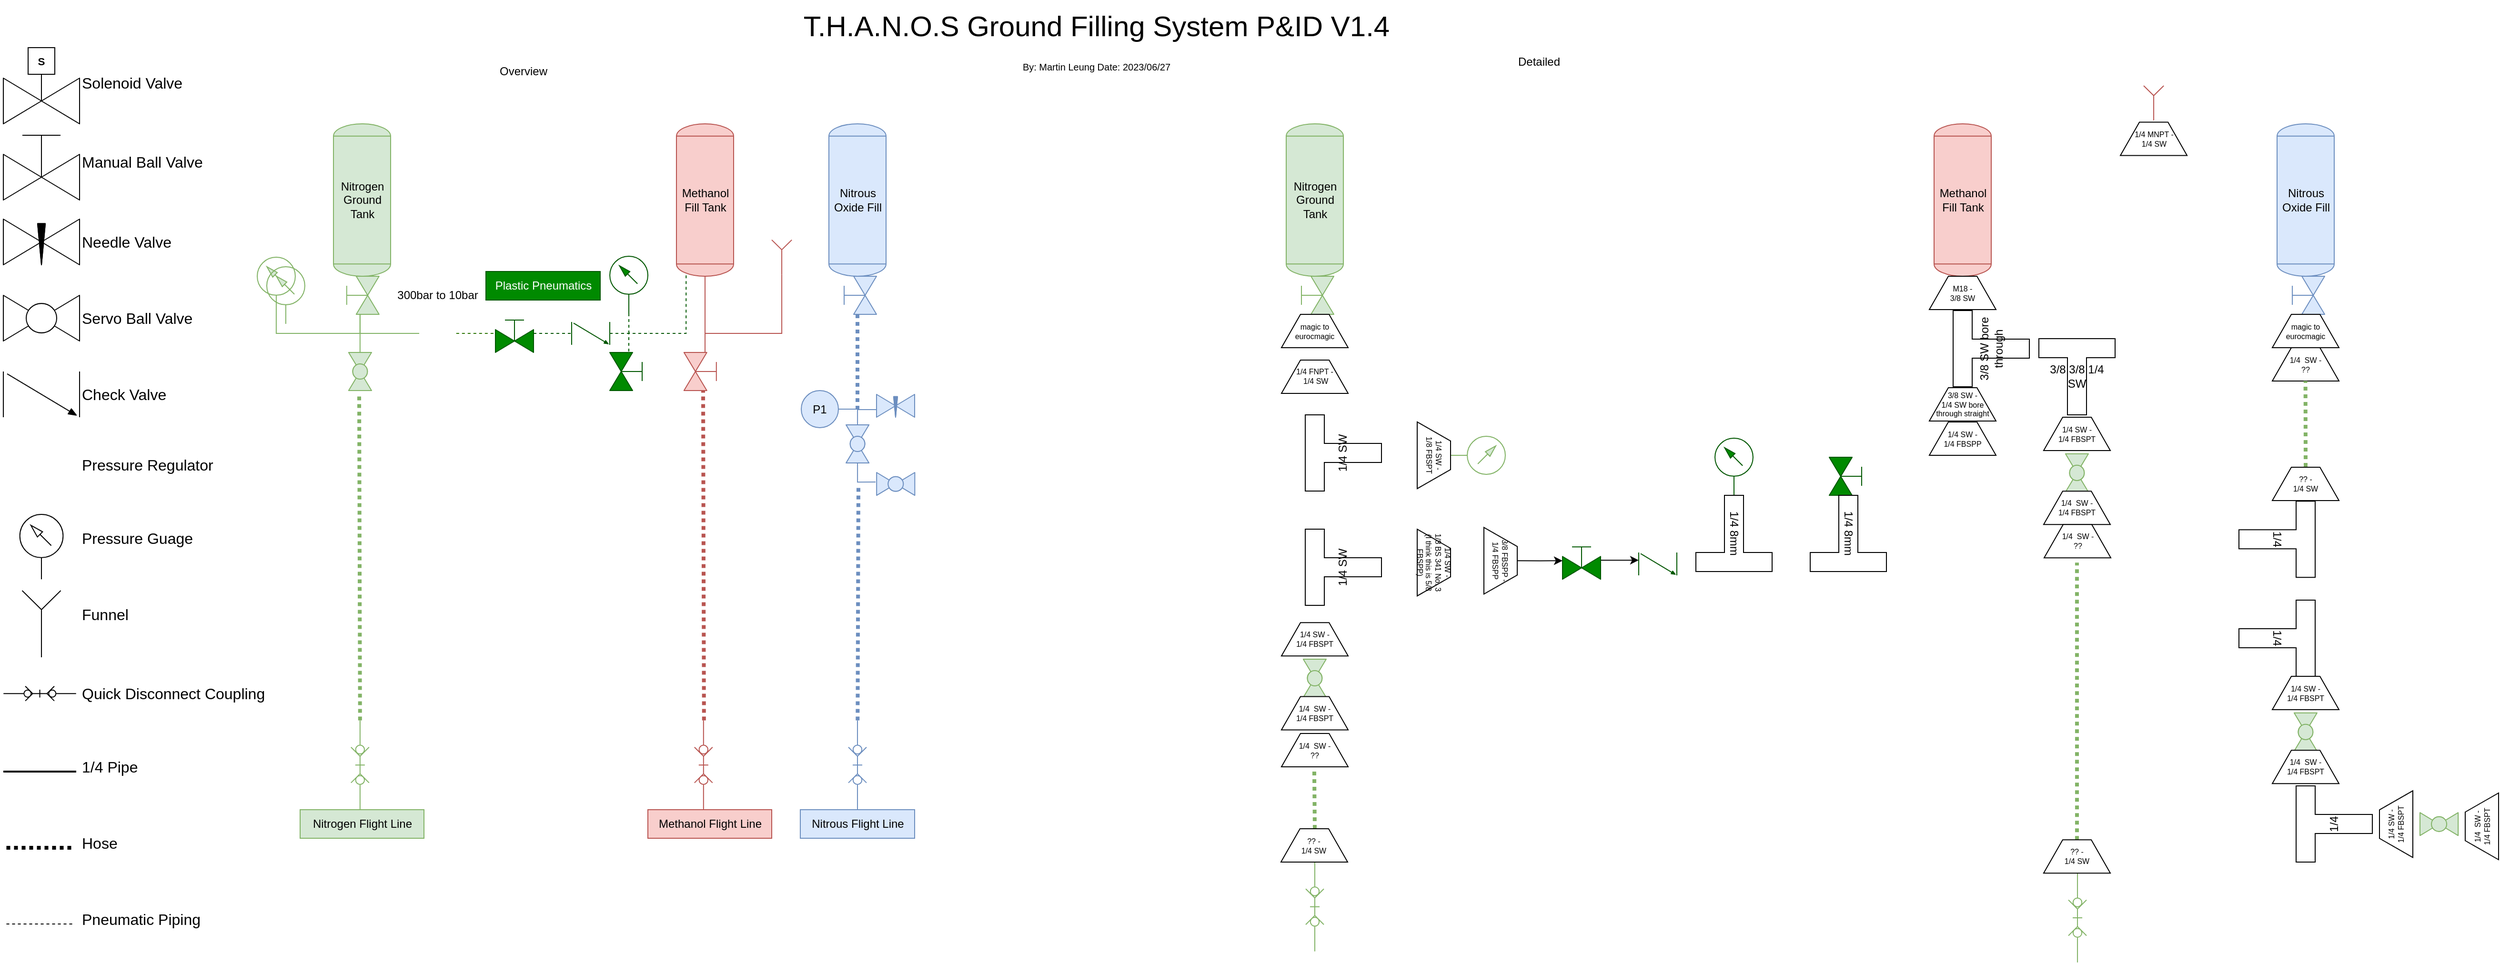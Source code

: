 <mxfile version="21.5.0" type="github">
  <diagram name="Page-1" id="9R3Zc_Gyksz3_oiIvIxs">
    <mxGraphModel dx="2996" dy="1776" grid="1" gridSize="10" guides="1" tooltips="1" connect="1" arrows="1" fold="1" page="1" pageScale="1" pageWidth="850" pageHeight="1100" math="0" shadow="0">
      <root>
        <mxCell id="0" />
        <mxCell id="1" parent="0" />
        <mxCell id="u2SW0ABpoUJYDTLtiYf4-40" style="edgeStyle=orthogonalEdgeStyle;rounded=0;orthogonalLoop=1;jettySize=auto;html=1;endArrow=none;endFill=0;fillColor=#f8cecc;strokeColor=#b85450;" edge="1" parent="1" source="XI3wudiz58Q5bQnYktP5-1">
          <mxGeometry relative="1" as="geometry">
            <mxPoint x="740" y="380" as="targetPoint" />
          </mxGeometry>
        </mxCell>
        <mxCell id="XI3wudiz58Q5bQnYktP5-1" value="Methanol&lt;br&gt;Fill Tank" style="shape=mxgraph.pid.vessels.tank;html=1;pointerEvents=1;align=center;verticalLabelPosition=middle;verticalAlign=middle;dashed=0;labelPosition=center;fillColor=#f8cecc;strokeColor=#b85450;" parent="1" vertex="1">
          <mxGeometry x="710" y="160" width="60" height="160" as="geometry" />
        </mxCell>
        <mxCell id="XI3wudiz58Q5bQnYktP5-2" value="Nitrous&lt;br&gt;Oxide Fill" style="shape=mxgraph.pid.vessels.tank;html=1;pointerEvents=1;align=center;verticalLabelPosition=middle;verticalAlign=middle;dashed=0;labelPosition=center;fillColor=#dae8fc;strokeColor=#6c8ebf;" parent="1" vertex="1">
          <mxGeometry x="870" y="160" width="60" height="160" as="geometry" />
        </mxCell>
        <mxCell id="IiVtz0PxDhAB9-K3nGWh-4" value="" style="verticalLabelPosition=bottom;align=center;html=1;verticalAlign=top;pointerEvents=1;dashed=0;shape=mxgraph.pid2valves.valve;valveType=check;rotation=0;" parent="1" vertex="1">
          <mxGeometry x="3.51" y="420" width="80" height="48" as="geometry" />
        </mxCell>
        <mxCell id="IiVtz0PxDhAB9-K3nGWh-5" value="" style="verticalLabelPosition=bottom;align=center;html=1;verticalAlign=top;pointerEvents=1;dashed=0;shape=mxgraph.pid2valves.valve;valveType=gate;actuator=solenoid;rotation=0;" parent="1" vertex="1">
          <mxGeometry x="3.51" y="80" width="80" height="80" as="geometry" />
        </mxCell>
        <mxCell id="IiVtz0PxDhAB9-K3nGWh-7" value="" style="endArrow=none;html=1;rounded=0;strokeWidth=2;" parent="1" edge="1">
          <mxGeometry width="50" height="50" relative="1" as="geometry">
            <mxPoint x="3.51" y="840" as="sourcePoint" />
            <mxPoint x="80" y="840" as="targetPoint" />
          </mxGeometry>
        </mxCell>
        <mxCell id="IiVtz0PxDhAB9-K3nGWh-10" value="Solenoid Valve" style="text;html=1;align=left;verticalAlign=middle;resizable=0;points=[];autosize=1;fontSize=16;" parent="1" vertex="1">
          <mxGeometry x="83.51" y="101.88" width="130" height="30" as="geometry" />
        </mxCell>
        <mxCell id="IiVtz0PxDhAB9-K3nGWh-11" value="Pressure Regulator" style="text;html=1;align=left;verticalAlign=middle;resizable=0;points=[];autosize=1;fontSize=16;" parent="1" vertex="1">
          <mxGeometry x="83.51" y="503" width="160" height="30" as="geometry" />
        </mxCell>
        <mxCell id="IiVtz0PxDhAB9-K3nGWh-17" value="T.H.A.N.O.S Ground Filling System P&amp;amp;ID V1.4&lt;br style=&quot;font-size: 12px;&quot;&gt;&lt;font size=&quot;1&quot;&gt;By: Martin Leung Date: 2023/06/27&lt;br&gt;&lt;/font&gt;" style="text;html=1;strokeColor=none;fillColor=none;align=center;verticalAlign=middle;whiteSpace=wrap;rounded=0;fontSize=30;" parent="1" vertex="1">
          <mxGeometry x="831.07" y="30" width="640" height="90" as="geometry" />
        </mxCell>
        <mxCell id="_yqkkNchXxHQxlyg9AlW-1" value="Nitrogen&lt;br&gt;Ground&lt;br&gt;Tank" style="shape=mxgraph.pid.vessels.tank;html=1;pointerEvents=1;align=center;verticalLabelPosition=middle;verticalAlign=middle;dashed=0;labelPosition=center;fillColor=#d5e8d4;strokeColor=#82b366;" parent="1" vertex="1">
          <mxGeometry x="350" y="160" width="60" height="160" as="geometry" />
        </mxCell>
        <mxCell id="_yqkkNchXxHQxlyg9AlW-53" style="edgeStyle=orthogonalEdgeStyle;rounded=0;orthogonalLoop=1;jettySize=auto;html=1;entryX=0;entryY=0.75;entryDx=0;entryDy=0;endArrow=none;endFill=0;fillColor=#d5e8d4;strokeColor=#82b366;" parent="1" source="_yqkkNchXxHQxlyg9AlW-3" target="_yqkkNchXxHQxlyg9AlW-51" edge="1">
          <mxGeometry relative="1" as="geometry">
            <Array as="points">
              <mxPoint x="378" y="380" />
              <mxPoint x="440" y="380" />
            </Array>
          </mxGeometry>
        </mxCell>
        <mxCell id="u2SW0ABpoUJYDTLtiYf4-14" style="edgeStyle=orthogonalEdgeStyle;rounded=0;orthogonalLoop=1;jettySize=auto;html=1;entryX=0.999;entryY=0.498;entryDx=0;entryDy=0;entryPerimeter=0;fillColor=#d5e8d4;strokeColor=#82b366;endArrow=none;endFill=0;" edge="1" parent="1" source="_yqkkNchXxHQxlyg9AlW-3" target="_yqkkNchXxHQxlyg9AlW-13">
          <mxGeometry relative="1" as="geometry" />
        </mxCell>
        <mxCell id="_yqkkNchXxHQxlyg9AlW-3" value="" style="verticalLabelPosition=bottom;align=center;html=1;verticalAlign=top;pointerEvents=1;dashed=0;shape=mxgraph.pid2valves.valve;valveType=gate;actuator=man;rotation=-90;fillColor=#d5e8d4;strokeColor=#82b366;" parent="1" vertex="1">
          <mxGeometry x="357.9" y="320" width="40" height="40" as="geometry" />
        </mxCell>
        <mxCell id="_yqkkNchXxHQxlyg9AlW-64" style="edgeStyle=orthogonalEdgeStyle;rounded=0;orthogonalLoop=1;jettySize=auto;html=1;entryX=0;entryY=0.5;entryDx=0;entryDy=0;entryPerimeter=0;endArrow=none;endFill=0;fillColor=#008a00;strokeColor=#005700;dashed=1;" parent="1" source="_yqkkNchXxHQxlyg9AlW-18" target="_yqkkNchXxHQxlyg9AlW-17" edge="1">
          <mxGeometry relative="1" as="geometry" />
        </mxCell>
        <mxCell id="_yqkkNchXxHQxlyg9AlW-18" value="" style="verticalLabelPosition=bottom;align=center;html=1;verticalAlign=top;pointerEvents=1;dashed=0;shape=mxgraph.pid2valves.valve;valveType=gate;actuator=man;rotation=0;fillColor=#008a00;strokeColor=#005700;fontColor=#ffffff;" parent="1" vertex="1">
          <mxGeometry x="520" y="360" width="40" height="40" as="geometry" />
        </mxCell>
        <mxCell id="_yqkkNchXxHQxlyg9AlW-13" value="" style="verticalLabelPosition=bottom;align=center;html=1;verticalAlign=top;pointerEvents=1;dashed=0;shape=mxgraph.pid2valves.valve;valveType=ball;rotation=-90;fillColor=#d5e8d4;strokeColor=#82b366;" parent="1" vertex="1">
          <mxGeometry x="357.9" y="407.97" width="40.09" height="24.06" as="geometry" />
        </mxCell>
        <mxCell id="_yqkkNchXxHQxlyg9AlW-26" value="" style="verticalLabelPosition=bottom;align=center;html=1;verticalAlign=top;pointerEvents=1;dashed=0;shape=mxgraph.pid2valves.valve;valveType=gate;actuator=man;rotation=90;fillColor=#f8cecc;strokeColor=#b85450;" parent="1" vertex="1">
          <mxGeometry x="717.9" y="400" width="40" height="40" as="geometry" />
        </mxCell>
        <mxCell id="_yqkkNchXxHQxlyg9AlW-65" style="edgeStyle=orthogonalEdgeStyle;rounded=0;orthogonalLoop=1;jettySize=auto;html=1;endArrow=none;endFill=0;fillColor=#008a00;strokeColor=#005700;dashed=1;entryX=0.169;entryY=0.994;entryDx=0;entryDy=0;entryPerimeter=0;" parent="1" source="_yqkkNchXxHQxlyg9AlW-17" target="XI3wudiz58Q5bQnYktP5-1" edge="1">
          <mxGeometry relative="1" as="geometry">
            <mxPoint x="680" y="340" as="targetPoint" />
            <Array as="points">
              <mxPoint x="720" y="380" />
            </Array>
          </mxGeometry>
        </mxCell>
        <mxCell id="u2SW0ABpoUJYDTLtiYf4-39" style="edgeStyle=orthogonalEdgeStyle;rounded=0;orthogonalLoop=1;jettySize=auto;html=1;entryX=0;entryY=0.5;entryDx=0;entryDy=0;entryPerimeter=0;fillColor=#008a00;strokeColor=#005700;endArrow=none;endFill=0;dashed=1;" edge="1" parent="1" source="_yqkkNchXxHQxlyg9AlW-17" target="u2SW0ABpoUJYDTLtiYf4-36">
          <mxGeometry relative="1" as="geometry">
            <Array as="points">
              <mxPoint x="660" y="380" />
            </Array>
          </mxGeometry>
        </mxCell>
        <mxCell id="_yqkkNchXxHQxlyg9AlW-17" value="" style="verticalLabelPosition=bottom;align=center;html=1;verticalAlign=top;pointerEvents=1;dashed=0;shape=mxgraph.pid2valves.valve;valveType=check;rotation=0;fillColor=#008a00;strokeColor=#005700;fontColor=#ffffff;" parent="1" vertex="1">
          <mxGeometry x="600" y="368" width="40" height="24" as="geometry" />
        </mxCell>
        <mxCell id="u2SW0ABpoUJYDTLtiYf4-47" style="edgeStyle=orthogonalEdgeStyle;rounded=0;orthogonalLoop=1;jettySize=auto;html=1;endArrow=none;endFill=0;fillColor=#dae8fc;strokeColor=#6c8ebf;dashed=1;dashPattern=1 1;strokeWidth=4;" edge="1" parent="1" source="_yqkkNchXxHQxlyg9AlW-42">
          <mxGeometry relative="1" as="geometry">
            <mxPoint x="900" y="460" as="targetPoint" />
          </mxGeometry>
        </mxCell>
        <mxCell id="_yqkkNchXxHQxlyg9AlW-42" value="" style="verticalLabelPosition=bottom;align=center;html=1;verticalAlign=top;pointerEvents=1;dashed=0;shape=mxgraph.pid2valves.valve;valveType=gate;actuator=man;rotation=-90;fillColor=#dae8fc;strokeColor=#6c8ebf;" parent="1" vertex="1">
          <mxGeometry x="880" y="320" width="40" height="40" as="geometry" />
        </mxCell>
        <mxCell id="_yqkkNchXxHQxlyg9AlW-57" style="edgeStyle=orthogonalEdgeStyle;rounded=0;orthogonalLoop=1;jettySize=auto;html=1;endArrow=none;endFill=0;entryX=0;entryY=0.5;entryDx=0;entryDy=0;entryPerimeter=0;fillColor=#60a917;strokeColor=#2D7600;dashed=1;" parent="1" source="_yqkkNchXxHQxlyg9AlW-51" target="_yqkkNchXxHQxlyg9AlW-18" edge="1">
          <mxGeometry relative="1" as="geometry">
            <mxPoint x="510" y="380" as="targetPoint" />
            <Array as="points">
              <mxPoint x="490" y="380" />
              <mxPoint x="490" y="380" />
            </Array>
          </mxGeometry>
        </mxCell>
        <mxCell id="_yqkkNchXxHQxlyg9AlW-51" value="" style="shape=image;verticalLabelPosition=bottom;labelBackgroundColor=default;verticalAlign=top;aspect=fixed;imageAspect=0;image=https://static.thenounproject.com/png/2260802-200.png;imageBackground=none;" parent="1" vertex="1">
          <mxGeometry x="440" y="350" width="38.91" height="38.91" as="geometry" />
        </mxCell>
        <mxCell id="_yqkkNchXxHQxlyg9AlW-83" style="edgeStyle=orthogonalEdgeStyle;rounded=0;orthogonalLoop=1;jettySize=auto;html=1;endArrow=none;endFill=0;fillColor=#d5e8d4;strokeColor=#82b366;" parent="1" source="_yqkkNchXxHQxlyg9AlW-80" edge="1">
          <mxGeometry relative="1" as="geometry">
            <mxPoint x="380" y="380" as="targetPoint" />
            <Array as="points">
              <mxPoint x="290" y="380" />
            </Array>
          </mxGeometry>
        </mxCell>
        <mxCell id="_yqkkNchXxHQxlyg9AlW-80" value="" style="verticalLabelPosition=bottom;aspect=fixed;html=1;verticalAlign=top;fillColor=#d5e8d4;align=center;outlineConnect=0;shape=mxgraph.fluid_power.x11820;points=[[0.5,1,0]];rotation=0;strokeColor=#82b366;" parent="1" vertex="1">
          <mxGeometry x="270" y="300" width="39.94" height="60" as="geometry" />
        </mxCell>
        <mxCell id="u2SW0ABpoUJYDTLtiYf4-38" style="edgeStyle=orthogonalEdgeStyle;rounded=0;orthogonalLoop=1;jettySize=auto;html=1;fillColor=#f8cecc;strokeColor=#b85450;endArrow=none;endFill=0;" edge="1" parent="1" source="_yqkkNchXxHQxlyg9AlW-84">
          <mxGeometry relative="1" as="geometry">
            <mxPoint x="740" y="400" as="targetPoint" />
            <Array as="points">
              <mxPoint x="821" y="380" />
              <mxPoint x="740" y="380" />
            </Array>
          </mxGeometry>
        </mxCell>
        <mxCell id="_yqkkNchXxHQxlyg9AlW-84" value="" style="verticalLabelPosition=bottom;align=center;dashed=0;html=1;verticalAlign=top;shape=mxgraph.pid.fittings.funnel;fillColor=#f8cecc;strokeColor=#b85450;" parent="1" vertex="1">
          <mxGeometry x="810.01" y="281.81" width="21.06" height="36.37" as="geometry" />
        </mxCell>
        <mxCell id="u2SW0ABpoUJYDTLtiYf4-3" style="edgeStyle=orthogonalEdgeStyle;rounded=0;orthogonalLoop=1;jettySize=auto;html=1;entryX=1.028;entryY=0.582;entryDx=0;entryDy=0;entryPerimeter=0;endArrow=none;endFill=0;fillColor=#dae8fc;strokeColor=#6c8ebf;" edge="1" parent="1" source="_yqkkNchXxHQxlyg9AlW-48" target="u2SW0ABpoUJYDTLtiYf4-1">
          <mxGeometry relative="1" as="geometry">
            <Array as="points">
              <mxPoint x="900.19" y="536" />
            </Array>
          </mxGeometry>
        </mxCell>
        <mxCell id="u2SW0ABpoUJYDTLtiYf4-46" style="edgeStyle=orthogonalEdgeStyle;rounded=0;orthogonalLoop=1;jettySize=auto;html=1;entryX=0;entryY=0.667;entryDx=0;entryDy=0;entryPerimeter=0;endArrow=none;endFill=0;fillColor=#dae8fc;strokeColor=#6c8ebf;" edge="1" parent="1" source="_yqkkNchXxHQxlyg9AlW-48" target="u2SW0ABpoUJYDTLtiYf4-42">
          <mxGeometry relative="1" as="geometry">
            <Array as="points">
              <mxPoint x="900" y="460" />
            </Array>
          </mxGeometry>
        </mxCell>
        <mxCell id="_yqkkNchXxHQxlyg9AlW-48" value="" style="verticalLabelPosition=bottom;align=center;html=1;verticalAlign=top;pointerEvents=1;dashed=0;shape=mxgraph.pid2valves.valve;valveType=ball;rotation=-90;fillColor=#dae8fc;strokeColor=#6c8ebf;" parent="1" vertex="1">
          <mxGeometry x="880.0" y="483.97" width="40.09" height="24.06" as="geometry" />
        </mxCell>
        <mxCell id="_yqkkNchXxHQxlyg9AlW-89" value="" style="verticalLabelPosition=bottom;aspect=fixed;html=1;verticalAlign=top;fillColor=#d5e8d4;align=center;outlineConnect=0;shape=mxgraph.fluid_power.x11740;points=[[0.5,0,0],[0.5,1,0]];strokeColor=#82b366;" parent="1" vertex="1">
          <mxGeometry x="368.41" y="786.22" width="18.98" height="93.78" as="geometry" />
        </mxCell>
        <mxCell id="_yqkkNchXxHQxlyg9AlW-91" value="" style="verticalLabelPosition=bottom;aspect=fixed;html=1;verticalAlign=top;fillColor=#f8cecc;align=center;outlineConnect=0;shape=mxgraph.fluid_power.x11740;points=[[0.5,0,0],[0.5,1,0]];strokeColor=#b85450;" parent="1" vertex="1">
          <mxGeometry x="728.91" y="786.22" width="18.98" height="93.78" as="geometry" />
        </mxCell>
        <mxCell id="_yqkkNchXxHQxlyg9AlW-92" value="" style="verticalLabelPosition=bottom;aspect=fixed;html=1;verticalAlign=top;fillColor=#dae8fc;align=center;outlineConnect=0;shape=mxgraph.fluid_power.x11740;points=[[0.5,0,0],[0.5,1,0]];strokeColor=#6c8ebf;" parent="1" vertex="1">
          <mxGeometry x="890.51" y="786.22" width="18.98" height="93.78" as="geometry" />
        </mxCell>
        <mxCell id="_yqkkNchXxHQxlyg9AlW-98" value="" style="verticalLabelPosition=bottom;align=center;html=1;verticalAlign=top;pointerEvents=1;dashed=0;shape=mxgraph.pid2valves.valve;valveType=gate;actuator=man;rotation=0;" parent="1" vertex="1">
          <mxGeometry x="3.51" y="160" width="80" height="80" as="geometry" />
        </mxCell>
        <mxCell id="_yqkkNchXxHQxlyg9AlW-99" value="" style="verticalLabelPosition=bottom;aspect=fixed;html=1;verticalAlign=top;align=center;outlineConnect=0;shape=mxgraph.fluid_power.x11820;points=[[0.5,1,0]];rotation=0;" parent="1" vertex="1">
          <mxGeometry x="20.84" y="570" width="45.35" height="68.12" as="geometry" />
        </mxCell>
        <mxCell id="_yqkkNchXxHQxlyg9AlW-101" value="" style="verticalLabelPosition=bottom;align=center;html=1;verticalAlign=top;pointerEvents=1;dashed=0;shape=mxgraph.pid2valves.valve;valveType=ball;rotation=0;" parent="1" vertex="1">
          <mxGeometry x="3.51" y="340" width="80" height="48" as="geometry" />
        </mxCell>
        <mxCell id="_yqkkNchXxHQxlyg9AlW-102" value="" style="shape=image;verticalLabelPosition=bottom;labelBackgroundColor=default;verticalAlign=top;aspect=fixed;imageAspect=0;image=https://static.thenounproject.com/png/2260802-200.png;imageBackground=none;" parent="1" vertex="1">
          <mxGeometry x="8.882e-15" y="480" width="83.51" height="83.51" as="geometry" />
        </mxCell>
        <mxCell id="_yqkkNchXxHQxlyg9AlW-103" value="" style="verticalLabelPosition=bottom;aspect=fixed;html=1;verticalAlign=top;align=center;outlineConnect=0;shape=mxgraph.fluid_power.x11740;points=[[0.5,0,0],[0.5,1,0]];rotation=90;" parent="1" vertex="1">
          <mxGeometry x="34.04" y="720" width="15.43" height="76.22" as="geometry" />
        </mxCell>
        <mxCell id="_yqkkNchXxHQxlyg9AlW-105" value="" style="verticalLabelPosition=bottom;align=center;html=1;verticalAlign=top;pointerEvents=1;dashed=0;shape=mxgraph.pid2valves.valve;valveType=needle;rotation=0;" parent="1" vertex="1">
          <mxGeometry x="3.51" y="260" width="80" height="48" as="geometry" />
        </mxCell>
        <mxCell id="_yqkkNchXxHQxlyg9AlW-106" value="1/4 Pipe" style="text;html=1;align=left;verticalAlign=middle;resizable=0;points=[];autosize=1;fontSize=16;" parent="1" vertex="1">
          <mxGeometry x="83.51" y="820" width="80" height="30" as="geometry" />
        </mxCell>
        <mxCell id="_yqkkNchXxHQxlyg9AlW-107" value="Quick Disconnect Coupling" style="text;html=1;align=left;verticalAlign=middle;resizable=0;points=[];autosize=1;fontSize=16;" parent="1" vertex="1">
          <mxGeometry x="83.51" y="743.11" width="220" height="30" as="geometry" />
        </mxCell>
        <mxCell id="_yqkkNchXxHQxlyg9AlW-109" value="" style="verticalLabelPosition=bottom;align=center;dashed=0;html=1;verticalAlign=top;shape=mxgraph.pid.fittings.funnel;" parent="1" vertex="1">
          <mxGeometry x="23.25" y="650" width="40.53" height="70" as="geometry" />
        </mxCell>
        <mxCell id="_yqkkNchXxHQxlyg9AlW-110" value="Funnel" style="text;html=1;align=left;verticalAlign=middle;resizable=0;points=[];autosize=1;fontSize=16;" parent="1" vertex="1">
          <mxGeometry x="83.51" y="660" width="70" height="30" as="geometry" />
        </mxCell>
        <mxCell id="_yqkkNchXxHQxlyg9AlW-111" value="Pressure Guage" style="text;html=1;align=left;verticalAlign=middle;resizable=0;points=[];autosize=1;fontSize=16;" parent="1" vertex="1">
          <mxGeometry x="83.51" y="580" width="140" height="30" as="geometry" />
        </mxCell>
        <mxCell id="_yqkkNchXxHQxlyg9AlW-113" value="Check Valve" style="text;html=1;align=left;verticalAlign=middle;resizable=0;points=[];autosize=1;fontSize=16;" parent="1" vertex="1">
          <mxGeometry x="83.51" y="429" width="110" height="30" as="geometry" />
        </mxCell>
        <mxCell id="_yqkkNchXxHQxlyg9AlW-114" value="Servo Ball Valve" style="text;html=1;align=left;verticalAlign=middle;resizable=0;points=[];autosize=1;fontSize=16;" parent="1" vertex="1">
          <mxGeometry x="83.51" y="349" width="140" height="30" as="geometry" />
        </mxCell>
        <mxCell id="_yqkkNchXxHQxlyg9AlW-115" value="Needle Valve" style="text;html=1;align=left;verticalAlign=middle;resizable=0;points=[];autosize=1;fontSize=16;" parent="1" vertex="1">
          <mxGeometry x="83.51" y="269" width="120" height="30" as="geometry" />
        </mxCell>
        <mxCell id="_yqkkNchXxHQxlyg9AlW-116" value="Manual Ball Valve" style="text;html=1;align=left;verticalAlign=middle;resizable=0;points=[];autosize=1;fontSize=16;" parent="1" vertex="1">
          <mxGeometry x="83.51" y="185" width="150" height="30" as="geometry" />
        </mxCell>
        <mxCell id="u2SW0ABpoUJYDTLtiYf4-1" value="" style="verticalLabelPosition=bottom;align=center;html=1;verticalAlign=top;pointerEvents=1;dashed=0;shape=mxgraph.pid2valves.valve;valveType=ball;rotation=-180;fillColor=#dae8fc;strokeColor=#6c8ebf;" vertex="1" parent="1">
          <mxGeometry x="920.09" y="526" width="40.09" height="24.06" as="geometry" />
        </mxCell>
        <mxCell id="u2SW0ABpoUJYDTLtiYf4-5" value="300bar to 10bar" style="text;html=1;align=center;verticalAlign=middle;resizable=0;points=[];autosize=1;strokeColor=none;fillColor=none;" vertex="1" parent="1">
          <mxGeometry x="404.45" y="325" width="110" height="30" as="geometry" />
        </mxCell>
        <mxCell id="u2SW0ABpoUJYDTLtiYf4-6" value="Plastic Pneumatics" style="text;html=1;align=center;verticalAlign=middle;resizable=0;points=[];autosize=1;strokeColor=#005700;fillColor=#008a00;fontColor=#ffffff;" vertex="1" parent="1">
          <mxGeometry x="510" y="315" width="120" height="30" as="geometry" />
        </mxCell>
        <mxCell id="u2SW0ABpoUJYDTLtiYf4-9" value="Nitrogen Flight Line" style="text;html=1;align=center;verticalAlign=middle;resizable=0;points=[];autosize=1;strokeColor=#82b366;fillColor=#d5e8d4;" vertex="1" parent="1">
          <mxGeometry x="315" y="880" width="130" height="30" as="geometry" />
        </mxCell>
        <mxCell id="u2SW0ABpoUJYDTLtiYf4-10" value="Methanol Flight Line" style="text;html=1;align=center;verticalAlign=middle;resizable=0;points=[];autosize=1;strokeColor=#b85450;fillColor=#f8cecc;" vertex="1" parent="1">
          <mxGeometry x="680" y="880" width="130" height="30" as="geometry" />
        </mxCell>
        <mxCell id="u2SW0ABpoUJYDTLtiYf4-11" value="Nitrous Flight Line" style="text;html=1;align=center;verticalAlign=middle;resizable=0;points=[];autosize=1;strokeColor=#6c8ebf;fillColor=#dae8fc;" vertex="1" parent="1">
          <mxGeometry x="840" y="880" width="120" height="30" as="geometry" />
        </mxCell>
        <mxCell id="u2SW0ABpoUJYDTLtiYf4-12" value="" style="endArrow=none;dashed=1;html=1;rounded=0;entryX=-0.132;entryY=0.461;entryDx=0;entryDy=0;entryPerimeter=0;exitX=0.5;exitY=0;exitDx=0;exitDy=0;exitPerimeter=0;strokeWidth=4;dashPattern=1 1;fillColor=#d5e8d4;strokeColor=#82b366;" edge="1" parent="1" source="_yqkkNchXxHQxlyg9AlW-89" target="_yqkkNchXxHQxlyg9AlW-13">
          <mxGeometry width="50" height="50" relative="1" as="geometry">
            <mxPoint x="360" y="610" as="sourcePoint" />
            <mxPoint x="410" y="560" as="targetPoint" />
          </mxGeometry>
        </mxCell>
        <mxCell id="u2SW0ABpoUJYDTLtiYf4-13" value="" style="endArrow=none;dashed=1;html=1;rounded=0;exitX=0.5;exitY=0;exitDx=0;exitDy=0;exitPerimeter=0;strokeWidth=4;dashPattern=1 1;fillColor=#f8cecc;strokeColor=#b85450;" edge="1" parent="1">
          <mxGeometry width="50" height="50" relative="1" as="geometry">
            <mxPoint x="738.9" y="786.22" as="sourcePoint" />
            <mxPoint x="738" y="440" as="targetPoint" />
          </mxGeometry>
        </mxCell>
        <mxCell id="u2SW0ABpoUJYDTLtiYf4-15" value="" style="endArrow=none;dashed=1;html=1;rounded=0;strokeWidth=4;dashPattern=1 1;fillColor=#dae8fc;strokeColor=#6c8ebf;" edge="1" parent="1" source="_yqkkNchXxHQxlyg9AlW-92">
          <mxGeometry width="50" height="50" relative="1" as="geometry">
            <mxPoint x="892.1" y="780" as="sourcePoint" />
            <mxPoint x="901" y="540" as="targetPoint" />
          </mxGeometry>
        </mxCell>
        <mxCell id="u2SW0ABpoUJYDTLtiYf4-16" value="" style="endArrow=none;dashed=1;html=1;rounded=0;strokeWidth=4;dashPattern=1 1;" edge="1" parent="1">
          <mxGeometry width="50" height="50" relative="1" as="geometry">
            <mxPoint x="6.75" y="920" as="sourcePoint" />
            <mxPoint x="76.75" y="920" as="targetPoint" />
          </mxGeometry>
        </mxCell>
        <mxCell id="u2SW0ABpoUJYDTLtiYf4-17" value="Hose" style="text;html=1;align=left;verticalAlign=middle;resizable=0;points=[];autosize=1;fontSize=16;" vertex="1" parent="1">
          <mxGeometry x="83.51" y="900" width="60" height="30" as="geometry" />
        </mxCell>
        <mxCell id="u2SW0ABpoUJYDTLtiYf4-18" value="" style="endArrow=none;dashed=1;html=1;rounded=0;strokeWidth=1;" edge="1" parent="1">
          <mxGeometry width="50" height="50" relative="1" as="geometry">
            <mxPoint x="6.76" y="1000" as="sourcePoint" />
            <mxPoint x="76.76" y="1000" as="targetPoint" />
          </mxGeometry>
        </mxCell>
        <mxCell id="u2SW0ABpoUJYDTLtiYf4-19" value="Pneumatic Piping" style="text;html=1;align=left;verticalAlign=middle;resizable=0;points=[];autosize=1;fontSize=16;" vertex="1" parent="1">
          <mxGeometry x="83.51" y="980" width="150" height="30" as="geometry" />
        </mxCell>
        <mxCell id="u2SW0ABpoUJYDTLtiYf4-36" value="" style="verticalLabelPosition=bottom;align=center;html=1;verticalAlign=top;pointerEvents=1;dashed=0;shape=mxgraph.pid2valves.valve;valveType=gate;actuator=man;rotation=90;fillColor=#008a00;strokeColor=#005700;fontColor=#ffffff;" vertex="1" parent="1">
          <mxGeometry x="640" y="400" width="40" height="40" as="geometry" />
        </mxCell>
        <mxCell id="u2SW0ABpoUJYDTLtiYf4-42" value="" style="verticalLabelPosition=bottom;align=center;html=1;verticalAlign=top;pointerEvents=1;dashed=0;shape=mxgraph.pid2valves.valve;valveType=needle;rotation=0;fillColor=#dae8fc;strokeColor=#6c8ebf;" vertex="1" parent="1">
          <mxGeometry x="920.0" y="444" width="40" height="24" as="geometry" />
        </mxCell>
        <mxCell id="u2SW0ABpoUJYDTLtiYf4-50" style="edgeStyle=orthogonalEdgeStyle;rounded=0;orthogonalLoop=1;jettySize=auto;html=1;endArrow=none;endFill=0;fillColor=#dae8fc;strokeColor=#6c8ebf;" edge="1" parent="1" source="u2SW0ABpoUJYDTLtiYf4-48">
          <mxGeometry relative="1" as="geometry">
            <mxPoint x="900" y="459.5" as="targetPoint" />
          </mxGeometry>
        </mxCell>
        <mxCell id="u2SW0ABpoUJYDTLtiYf4-48" value="P1" style="ellipse;whiteSpace=wrap;html=1;aspect=fixed;fillColor=#dae8fc;strokeColor=#6c8ebf;" vertex="1" parent="1">
          <mxGeometry x="841.0" y="440" width="39" height="39" as="geometry" />
        </mxCell>
        <mxCell id="u2SW0ABpoUJYDTLtiYf4-51" style="edgeStyle=orthogonalEdgeStyle;rounded=0;orthogonalLoop=1;jettySize=auto;html=1;endArrow=none;endFill=0;dashed=1;fillColor=#008a00;strokeColor=#005700;" edge="1" parent="1" source="u2SW0ABpoUJYDTLtiYf4-49">
          <mxGeometry relative="1" as="geometry">
            <mxPoint x="660.03" y="380" as="targetPoint" />
            <Array as="points">
              <mxPoint x="660" y="379" />
              <mxPoint x="661" y="379" />
              <mxPoint x="661" y="380" />
            </Array>
          </mxGeometry>
        </mxCell>
        <mxCell id="u2SW0ABpoUJYDTLtiYf4-49" value="" style="verticalLabelPosition=bottom;aspect=fixed;html=1;verticalAlign=top;fillColor=#008a00;align=center;outlineConnect=0;shape=mxgraph.fluid_power.x11820;points=[[0.5,1,0]];rotation=0;strokeColor=#005700;fontColor=#ffffff;" vertex="1" parent="1">
          <mxGeometry x="640.06" y="299" width="39.94" height="60" as="geometry" />
        </mxCell>
        <mxCell id="u2SW0ABpoUJYDTLtiYf4-52" value="Methanol&lt;br&gt;Fill Tank" style="shape=mxgraph.pid.vessels.tank;html=1;pointerEvents=1;align=center;verticalLabelPosition=middle;verticalAlign=middle;dashed=0;labelPosition=center;fillColor=#f8cecc;strokeColor=#b85450;" vertex="1" parent="1">
          <mxGeometry x="2030" y="160" width="60" height="160" as="geometry" />
        </mxCell>
        <mxCell id="u2SW0ABpoUJYDTLtiYf4-53" value="Nitrous&lt;br&gt;Oxide Fill" style="shape=mxgraph.pid.vessels.tank;html=1;pointerEvents=1;align=center;verticalLabelPosition=middle;verticalAlign=middle;dashed=0;labelPosition=center;fillColor=#dae8fc;strokeColor=#6c8ebf;" vertex="1" parent="1">
          <mxGeometry x="2390" y="160" width="60" height="160" as="geometry" />
        </mxCell>
        <mxCell id="u2SW0ABpoUJYDTLtiYf4-54" value="Nitrogen&lt;br&gt;Ground&lt;br&gt;Tank" style="shape=mxgraph.pid.vessels.tank;html=1;pointerEvents=1;align=center;verticalLabelPosition=middle;verticalAlign=middle;dashed=0;labelPosition=center;fillColor=#d5e8d4;strokeColor=#82b366;" vertex="1" parent="1">
          <mxGeometry x="1350" y="160" width="60" height="160" as="geometry" />
        </mxCell>
        <mxCell id="u2SW0ABpoUJYDTLtiYf4-55" value="Overview" style="text;html=1;align=center;verticalAlign=middle;resizable=0;points=[];autosize=1;strokeColor=none;fillColor=none;" vertex="1" parent="1">
          <mxGeometry x="514.45" y="90" width="70" height="30" as="geometry" />
        </mxCell>
        <mxCell id="u2SW0ABpoUJYDTLtiYf4-56" value="Detailed" style="text;html=1;align=center;verticalAlign=middle;resizable=0;points=[];autosize=1;strokeColor=none;fillColor=none;" vertex="1" parent="1">
          <mxGeometry x="1580" y="80" width="70" height="30" as="geometry" />
        </mxCell>
        <mxCell id="u2SW0ABpoUJYDTLtiYf4-57" value="" style="verticalLabelPosition=bottom;align=center;html=1;verticalAlign=top;pointerEvents=1;dashed=0;shape=mxgraph.pid2valves.valve;valveType=gate;actuator=man;rotation=-90;fillColor=#d5e8d4;strokeColor=#82b366;" vertex="1" parent="1">
          <mxGeometry x="1360" y="320" width="40" height="40" as="geometry" />
        </mxCell>
        <mxCell id="u2SW0ABpoUJYDTLtiYf4-58" value="" style="verticalLabelPosition=bottom;align=center;html=1;verticalAlign=top;pointerEvents=1;dashed=0;shape=mxgraph.pid2valves.valve;valveType=gate;actuator=man;rotation=-90;fillColor=#dae8fc;strokeColor=#6c8ebf;" vertex="1" parent="1">
          <mxGeometry x="2400" y="320" width="40" height="40" as="geometry" />
        </mxCell>
        <mxCell id="u2SW0ABpoUJYDTLtiYf4-59" value="1/4 FNPT -&lt;br style=&quot;font-size: 8px;&quot;&gt;&amp;nbsp;1/4 SW" style="shape=trapezoid;perimeter=trapezoidPerimeter;whiteSpace=wrap;html=1;fixedSize=1;fontSize=8;align=center;" vertex="1" parent="1">
          <mxGeometry x="1345" y="407.97" width="70" height="35" as="geometry" />
        </mxCell>
        <mxCell id="u2SW0ABpoUJYDTLtiYf4-74" value="1/4 SW" style="shape=tee;whiteSpace=wrap;html=1;rotation=-90;labelPosition=center;verticalLabelPosition=middle;align=center;verticalAlign=middle;dx=20;dy=20;" vertex="1" parent="1">
          <mxGeometry x="1370" y="465.47" width="80" height="80" as="geometry" />
        </mxCell>
        <mxCell id="u2SW0ABpoUJYDTLtiYf4-76" value="1/4 SW" style="shape=tee;whiteSpace=wrap;html=1;rotation=-90;labelPosition=center;verticalLabelPosition=middle;align=center;verticalAlign=middle;" vertex="1" parent="1">
          <mxGeometry x="1370" y="585.47" width="80" height="80" as="geometry" />
        </mxCell>
        <mxCell id="u2SW0ABpoUJYDTLtiYf4-78" value="" style="verticalLabelPosition=bottom;aspect=fixed;html=1;verticalAlign=top;fillColor=#d5e8d4;align=center;outlineConnect=0;shape=mxgraph.fluid_power.x11820;points=[[0.5,1,0]];rotation=0;strokeColor=#82b366;" vertex="1" parent="1">
          <mxGeometry x="280" y="310" width="39.94" height="60" as="geometry" />
        </mxCell>
        <mxCell id="u2SW0ABpoUJYDTLtiYf4-79" value="" style="verticalLabelPosition=bottom;aspect=fixed;html=1;verticalAlign=top;fillColor=#d5e8d4;align=center;outlineConnect=0;shape=mxgraph.fluid_power.x11820;points=[[0.5,1,0]];rotation=90;strokeColor=#82b366;" vertex="1" parent="1">
          <mxGeometry x="1530" y="477.97" width="39.94" height="60" as="geometry" />
        </mxCell>
        <mxCell id="u2SW0ABpoUJYDTLtiYf4-80" value="1/4 SW -&lt;br&gt;1/8 FBSPT" style="shape=trapezoid;perimeter=trapezoidPerimeter;whiteSpace=wrap;html=1;fixedSize=1;fontSize=8;align=center;rotation=90;" vertex="1" parent="1">
          <mxGeometry x="1470" y="490.47" width="70" height="35" as="geometry" />
        </mxCell>
        <mxCell id="u2SW0ABpoUJYDTLtiYf4-82" value="1/4 SW -&lt;br&gt;1/8 BS 341 No. 3 (I think this is 5/8 FBSPP)" style="shape=trapezoid;perimeter=trapezoidPerimeter;whiteSpace=wrap;html=1;fixedSize=1;fontSize=8;align=center;rotation=90;" vertex="1" parent="1">
          <mxGeometry x="1470" y="603.12" width="70" height="35" as="geometry" />
        </mxCell>
        <mxCell id="u2SW0ABpoUJYDTLtiYf4-83" value="" style="shape=image;verticalLabelPosition=bottom;labelBackgroundColor=default;verticalAlign=top;aspect=fixed;imageAspect=0;image=https://static.thenounproject.com/png/2260802-200.png;imageBackground=none;" vertex="1" parent="1">
          <mxGeometry x="450" y="360" width="38.91" height="38.91" as="geometry" />
        </mxCell>
        <mxCell id="u2SW0ABpoUJYDTLtiYf4-84" value="" style="shape=image;verticalLabelPosition=bottom;labelBackgroundColor=default;verticalAlign=top;aspect=fixed;imageAspect=0;image=https://static.thenounproject.com/png/2260802-200.png;imageBackground=none;" vertex="1" parent="1">
          <mxGeometry x="1521.03" y="605.07" width="38.91" height="38.91" as="geometry" />
        </mxCell>
        <mxCell id="u2SW0ABpoUJYDTLtiYf4-85" value="1/4 SW -&lt;br&gt;1/4 FBSPT" style="shape=trapezoid;perimeter=trapezoidPerimeter;whiteSpace=wrap;html=1;fixedSize=1;fontSize=8;align=center;rotation=0;" vertex="1" parent="1">
          <mxGeometry x="1345" y="683.59" width="70" height="35" as="geometry" />
        </mxCell>
        <mxCell id="u2SW0ABpoUJYDTLtiYf4-86" value="magic to eurocmagic" style="shape=trapezoid;perimeter=trapezoidPerimeter;whiteSpace=wrap;html=1;fixedSize=1;fontSize=8;align=center;" vertex="1" parent="1">
          <mxGeometry x="1345" y="360" width="70" height="35" as="geometry" />
        </mxCell>
        <mxCell id="u2SW0ABpoUJYDTLtiYf4-87" value="magic to eurocmagic" style="shape=trapezoid;perimeter=trapezoidPerimeter;whiteSpace=wrap;html=1;fixedSize=1;fontSize=8;align=center;" vertex="1" parent="1">
          <mxGeometry x="2385" y="360" width="70" height="35" as="geometry" />
        </mxCell>
        <mxCell id="u2SW0ABpoUJYDTLtiYf4-88" value="" style="verticalLabelPosition=bottom;align=center;html=1;verticalAlign=top;pointerEvents=1;dashed=0;shape=mxgraph.pid2valves.valve;valveType=ball;rotation=-90;fillColor=#d5e8d4;strokeColor=#82b366;" vertex="1" parent="1">
          <mxGeometry x="1359.91" y="730" width="40.09" height="24.06" as="geometry" />
        </mxCell>
        <mxCell id="u2SW0ABpoUJYDTLtiYf4-89" value="" style="verticalLabelPosition=bottom;aspect=fixed;html=1;verticalAlign=top;fillColor=#d5e8d4;align=center;outlineConnect=0;shape=mxgraph.fluid_power.x11740;points=[[0.5,0,0],[0.5,1,0]];strokeColor=#82b366;" vertex="1" parent="1">
          <mxGeometry x="1370.51" y="935" width="18.98" height="93.78" as="geometry" />
        </mxCell>
        <mxCell id="u2SW0ABpoUJYDTLtiYf4-91" value="" style="endArrow=none;dashed=1;html=1;rounded=0;entryX=-0.132;entryY=0.461;entryDx=0;entryDy=0;entryPerimeter=0;strokeWidth=4;dashPattern=1 1;fillColor=#d5e8d4;strokeColor=#82b366;" edge="1" parent="1">
          <mxGeometry width="50" height="50" relative="1" as="geometry">
            <mxPoint x="1380" y="900" as="sourcePoint" />
            <mxPoint x="1379.467" y="839.997" as="targetPoint" />
          </mxGeometry>
        </mxCell>
        <mxCell id="u2SW0ABpoUJYDTLtiYf4-92" value="1/4&amp;nbsp; SW -&lt;br&gt;1/4 FBSPT" style="shape=trapezoid;perimeter=trapezoidPerimeter;whiteSpace=wrap;html=1;fixedSize=1;fontSize=8;align=center;rotation=0;" vertex="1" parent="1">
          <mxGeometry x="1345" y="761.22" width="70" height="35" as="geometry" />
        </mxCell>
        <mxCell id="u2SW0ABpoUJYDTLtiYf4-94" value="1/4&amp;nbsp; SW -&lt;br&gt;??" style="shape=trapezoid;perimeter=trapezoidPerimeter;whiteSpace=wrap;html=1;fixedSize=1;fontSize=8;align=center;rotation=0;" vertex="1" parent="1">
          <mxGeometry x="1345" y="800" width="70" height="35" as="geometry" />
        </mxCell>
        <mxCell id="u2SW0ABpoUJYDTLtiYf4-95" value="?? -&lt;br&gt;1/4 SW" style="shape=trapezoid;perimeter=trapezoidPerimeter;whiteSpace=wrap;html=1;fixedSize=1;fontSize=8;align=center;rotation=0;" vertex="1" parent="1">
          <mxGeometry x="1344.49" y="900" width="70" height="35" as="geometry" />
        </mxCell>
        <mxCell id="u2SW0ABpoUJYDTLtiYf4-106" style="edgeStyle=orthogonalEdgeStyle;rounded=0;orthogonalLoop=1;jettySize=auto;html=1;entryX=0;entryY=0.338;entryDx=0;entryDy=0;entryPerimeter=0;" edge="1" parent="1" source="u2SW0ABpoUJYDTLtiYf4-96" target="u2SW0ABpoUJYDTLtiYf4-97">
          <mxGeometry relative="1" as="geometry" />
        </mxCell>
        <mxCell id="u2SW0ABpoUJYDTLtiYf4-96" value="" style="verticalLabelPosition=bottom;align=center;html=1;verticalAlign=top;pointerEvents=1;dashed=0;shape=mxgraph.pid2valves.valve;valveType=gate;actuator=man;rotation=0;fillColor=#008a00;strokeColor=#005700;fontColor=#ffffff;" vertex="1" parent="1">
          <mxGeometry x="1640" y="598.12" width="40" height="40" as="geometry" />
        </mxCell>
        <mxCell id="u2SW0ABpoUJYDTLtiYf4-97" value="" style="verticalLabelPosition=bottom;align=center;html=1;verticalAlign=top;pointerEvents=1;dashed=0;shape=mxgraph.pid2valves.valve;valveType=check;rotation=0;fillColor=#008a00;strokeColor=#005700;fontColor=#ffffff;" vertex="1" parent="1">
          <mxGeometry x="1720" y="610" width="40" height="24" as="geometry" />
        </mxCell>
        <mxCell id="u2SW0ABpoUJYDTLtiYf4-98" value="" style="verticalLabelPosition=bottom;align=center;html=1;verticalAlign=top;pointerEvents=1;dashed=0;shape=mxgraph.pid2valves.valve;valveType=gate;actuator=man;rotation=90;fillColor=#008a00;strokeColor=#005700;fontColor=#ffffff;" vertex="1" parent="1">
          <mxGeometry x="1920" y="510.06" width="40" height="40" as="geometry" />
        </mxCell>
        <mxCell id="u2SW0ABpoUJYDTLtiYf4-99" value="" style="verticalLabelPosition=bottom;aspect=fixed;html=1;verticalAlign=top;fillColor=#008a00;align=center;outlineConnect=0;shape=mxgraph.fluid_power.x11820;points=[[0.5,1,0]];rotation=0;strokeColor=#005700;fontColor=#ffffff;" vertex="1" parent="1">
          <mxGeometry x="1800.03" y="490.0" width="39.94" height="60" as="geometry" />
        </mxCell>
        <mxCell id="u2SW0ABpoUJYDTLtiYf4-105" style="edgeStyle=orthogonalEdgeStyle;rounded=0;orthogonalLoop=1;jettySize=auto;html=1;entryX=0;entryY=0.513;entryDx=0;entryDy=0;entryPerimeter=0;" edge="1" parent="1" source="u2SW0ABpoUJYDTLtiYf4-100" target="u2SW0ABpoUJYDTLtiYf4-96">
          <mxGeometry relative="1" as="geometry" />
        </mxCell>
        <mxCell id="u2SW0ABpoUJYDTLtiYf4-100" value="3/8 FBSPP -&lt;br&gt;1/4 FBSPP" style="shape=trapezoid;perimeter=trapezoidPerimeter;whiteSpace=wrap;html=1;fixedSize=1;fontSize=8;align=center;rotation=90;" vertex="1" parent="1">
          <mxGeometry x="1540" y="601.16" width="70" height="35" as="geometry" />
        </mxCell>
        <mxCell id="u2SW0ABpoUJYDTLtiYf4-107" value="1/4 8mm" style="shape=tee;whiteSpace=wrap;html=1;rotation=90;labelPosition=center;verticalLabelPosition=middle;align=center;verticalAlign=middle;direction=south;" vertex="1" parent="1">
          <mxGeometry x="1780" y="550.06" width="80" height="80" as="geometry" />
        </mxCell>
        <mxCell id="u2SW0ABpoUJYDTLtiYf4-108" value="1/4 8mm" style="shape=tee;whiteSpace=wrap;html=1;rotation=90;labelPosition=center;verticalLabelPosition=middle;align=center;verticalAlign=middle;direction=south;" vertex="1" parent="1">
          <mxGeometry x="1900" y="550" width="80" height="80" as="geometry" />
        </mxCell>
        <mxCell id="u2SW0ABpoUJYDTLtiYf4-109" value="M18 -&lt;br&gt;3/8 SW" style="shape=trapezoid;perimeter=trapezoidPerimeter;whiteSpace=wrap;html=1;fixedSize=1;fontSize=8;align=center;" vertex="1" parent="1">
          <mxGeometry x="2025" y="320" width="70" height="35" as="geometry" />
        </mxCell>
        <mxCell id="u2SW0ABpoUJYDTLtiYf4-112" value="3/8 SW bore through" style="shape=tee;whiteSpace=wrap;html=1;rotation=-90;labelPosition=center;verticalLabelPosition=middle;align=center;verticalAlign=middle;dx=20;dy=20;" vertex="1" parent="1">
          <mxGeometry x="2050" y="356" width="80" height="80" as="geometry" />
        </mxCell>
        <mxCell id="u2SW0ABpoUJYDTLtiYf4-114" value="3/8 SW -&lt;br&gt;1/4 SW bore through straight" style="shape=trapezoid;perimeter=trapezoidPerimeter;whiteSpace=wrap;html=1;fixedSize=1;fontSize=8;align=center;" vertex="1" parent="1">
          <mxGeometry x="2025" y="437.03" width="70" height="35" as="geometry" />
        </mxCell>
        <mxCell id="u2SW0ABpoUJYDTLtiYf4-115" value="3/8 3/8 1/4 SW" style="shape=tee;whiteSpace=wrap;html=1;rotation=0;labelPosition=center;verticalLabelPosition=middle;align=center;verticalAlign=middle;dx=20;dy=20;" vertex="1" parent="1">
          <mxGeometry x="2140" y="385.47" width="80" height="80" as="geometry" />
        </mxCell>
        <mxCell id="u2SW0ABpoUJYDTLtiYf4-116" value="1/4 SW -&lt;br&gt;1/4 FBSPP" style="shape=trapezoid;perimeter=trapezoidPerimeter;whiteSpace=wrap;html=1;fixedSize=1;fontSize=8;align=center;rotation=0;" vertex="1" parent="1">
          <mxGeometry x="2025" y="473.03" width="70" height="35" as="geometry" />
        </mxCell>
        <mxCell id="u2SW0ABpoUJYDTLtiYf4-117" value="" style="verticalLabelPosition=bottom;align=center;dashed=0;html=1;verticalAlign=top;shape=mxgraph.pid.fittings.funnel;fillColor=#f8cecc;strokeColor=#b85450;" vertex="1" parent="1">
          <mxGeometry x="2250" y="120" width="21.06" height="36.37" as="geometry" />
        </mxCell>
        <mxCell id="u2SW0ABpoUJYDTLtiYf4-118" value="1/4 MNPT -&lt;br&gt;1/4 SW" style="shape=trapezoid;perimeter=trapezoidPerimeter;whiteSpace=wrap;html=1;fixedSize=1;fontSize=8;align=center;rotation=0;" vertex="1" parent="1">
          <mxGeometry x="2225.53" y="158.19" width="70" height="35" as="geometry" />
        </mxCell>
        <mxCell id="u2SW0ABpoUJYDTLtiYf4-122" value="1/4 SW -&lt;br&gt;1/4 FBSPT" style="shape=trapezoid;perimeter=trapezoidPerimeter;whiteSpace=wrap;html=1;fixedSize=1;fontSize=8;align=center;rotation=0;" vertex="1" parent="1">
          <mxGeometry x="2145" y="468" width="70" height="35" as="geometry" />
        </mxCell>
        <mxCell id="u2SW0ABpoUJYDTLtiYf4-123" value="" style="verticalLabelPosition=bottom;align=center;html=1;verticalAlign=top;pointerEvents=1;dashed=0;shape=mxgraph.pid2valves.valve;valveType=ball;rotation=-90;fillColor=#d5e8d4;strokeColor=#82b366;" vertex="1" parent="1">
          <mxGeometry x="2159.91" y="514.41" width="40.09" height="24.06" as="geometry" />
        </mxCell>
        <mxCell id="u2SW0ABpoUJYDTLtiYf4-124" value="1/4&amp;nbsp; SW -&lt;br&gt;1/4 FBSPT" style="shape=trapezoid;perimeter=trapezoidPerimeter;whiteSpace=wrap;html=1;fixedSize=1;fontSize=8;align=center;rotation=0;" vertex="1" parent="1">
          <mxGeometry x="2145" y="545.63" width="70" height="35" as="geometry" />
        </mxCell>
        <mxCell id="u2SW0ABpoUJYDTLtiYf4-125" value="" style="verticalLabelPosition=bottom;aspect=fixed;html=1;verticalAlign=top;fillColor=#d5e8d4;align=center;outlineConnect=0;shape=mxgraph.fluid_power.x11740;points=[[0.5,0,0],[0.5,1,0]];strokeColor=#82b366;" vertex="1" parent="1">
          <mxGeometry x="2171.02" y="946.63" width="18.98" height="93.78" as="geometry" />
        </mxCell>
        <mxCell id="u2SW0ABpoUJYDTLtiYf4-126" value="" style="endArrow=none;dashed=1;html=1;rounded=0;entryX=-0.132;entryY=0.461;entryDx=0;entryDy=0;entryPerimeter=0;strokeWidth=4;dashPattern=1 1;fillColor=#d5e8d4;strokeColor=#82b366;exitX=0.5;exitY=0;exitDx=0;exitDy=0;" edge="1" parent="1" source="u2SW0ABpoUJYDTLtiYf4-128">
          <mxGeometry width="50" height="50" relative="1" as="geometry">
            <mxPoint x="2180.51" y="680.63" as="sourcePoint" />
            <mxPoint x="2179.977" y="620.627" as="targetPoint" />
          </mxGeometry>
        </mxCell>
        <mxCell id="u2SW0ABpoUJYDTLtiYf4-127" value="1/4&amp;nbsp; SW -&lt;br&gt;??" style="shape=trapezoid;perimeter=trapezoidPerimeter;whiteSpace=wrap;html=1;fixedSize=1;fontSize=8;align=center;rotation=0;" vertex="1" parent="1">
          <mxGeometry x="2145.51" y="580.63" width="70" height="35" as="geometry" />
        </mxCell>
        <mxCell id="u2SW0ABpoUJYDTLtiYf4-128" value="?? -&lt;br&gt;1/4 SW" style="shape=trapezoid;perimeter=trapezoidPerimeter;whiteSpace=wrap;html=1;fixedSize=1;fontSize=8;align=center;rotation=0;" vertex="1" parent="1">
          <mxGeometry x="2145" y="911.63" width="70" height="35" as="geometry" />
        </mxCell>
        <mxCell id="u2SW0ABpoUJYDTLtiYf4-131" value="1/4" style="shape=tee;whiteSpace=wrap;html=1;rotation=90;labelPosition=center;verticalLabelPosition=middle;align=center;verticalAlign=middle;dx=20;dy=20;" vertex="1" parent="1">
          <mxGeometry x="2350" y="556.16" width="80" height="80" as="geometry" />
        </mxCell>
        <mxCell id="u2SW0ABpoUJYDTLtiYf4-133" value="1/4&amp;nbsp; SW -&lt;br&gt;??" style="shape=trapezoid;perimeter=trapezoidPerimeter;whiteSpace=wrap;html=1;fixedSize=1;fontSize=8;align=center;rotation=0;" vertex="1" parent="1">
          <mxGeometry x="2385" y="395" width="70" height="35" as="geometry" />
        </mxCell>
        <mxCell id="u2SW0ABpoUJYDTLtiYf4-134" value="?? -&lt;br&gt;1/4 SW" style="shape=trapezoid;perimeter=trapezoidPerimeter;whiteSpace=wrap;html=1;fixedSize=1;fontSize=8;align=center;rotation=0;" vertex="1" parent="1">
          <mxGeometry x="2385" y="520.53" width="70" height="35" as="geometry" />
        </mxCell>
        <mxCell id="u2SW0ABpoUJYDTLtiYf4-136" value="" style="endArrow=none;dashed=1;html=1;rounded=0;entryX=-0.132;entryY=0.461;entryDx=0;entryDy=0;entryPerimeter=0;strokeWidth=4;dashPattern=1 1;fillColor=#d5e8d4;strokeColor=#82b366;" edge="1" parent="1">
          <mxGeometry width="50" height="50" relative="1" as="geometry">
            <mxPoint x="2420" y="520" as="sourcePoint" />
            <mxPoint x="2419.817" y="429.997" as="targetPoint" />
          </mxGeometry>
        </mxCell>
        <mxCell id="u2SW0ABpoUJYDTLtiYf4-137" value="1/4" style="shape=tee;whiteSpace=wrap;html=1;rotation=90;labelPosition=center;verticalLabelPosition=middle;align=center;verticalAlign=middle;dx=20;dy=20;" vertex="1" parent="1">
          <mxGeometry x="2350" y="660.0" width="80" height="80" as="geometry" />
        </mxCell>
        <mxCell id="u2SW0ABpoUJYDTLtiYf4-138" value="1/4 SW -&lt;br&gt;1/4 FBSPT" style="shape=trapezoid;perimeter=trapezoidPerimeter;whiteSpace=wrap;html=1;fixedSize=1;fontSize=8;align=center;rotation=0;" vertex="1" parent="1">
          <mxGeometry x="2385" y="740.0" width="70" height="35" as="geometry" />
        </mxCell>
        <mxCell id="u2SW0ABpoUJYDTLtiYf4-139" value="" style="verticalLabelPosition=bottom;align=center;html=1;verticalAlign=top;pointerEvents=1;dashed=0;shape=mxgraph.pid2valves.valve;valveType=ball;rotation=-90;fillColor=#d5e8d4;strokeColor=#82b366;" vertex="1" parent="1">
          <mxGeometry x="2399.91" y="786.41" width="40.09" height="24.06" as="geometry" />
        </mxCell>
        <mxCell id="u2SW0ABpoUJYDTLtiYf4-140" value="1/4&amp;nbsp; SW -&lt;br&gt;1/4 FBSPT" style="shape=trapezoid;perimeter=trapezoidPerimeter;whiteSpace=wrap;html=1;fixedSize=1;fontSize=8;align=center;rotation=0;" vertex="1" parent="1">
          <mxGeometry x="2385" y="817.63" width="70" height="35" as="geometry" />
        </mxCell>
        <mxCell id="u2SW0ABpoUJYDTLtiYf4-141" value="1/4" style="shape=tee;whiteSpace=wrap;html=1;rotation=-90;labelPosition=center;verticalLabelPosition=middle;align=center;verticalAlign=middle;dx=20;dy=20;" vertex="1" parent="1">
          <mxGeometry x="2410" y="855.0" width="80" height="80" as="geometry" />
        </mxCell>
        <mxCell id="u2SW0ABpoUJYDTLtiYf4-146" value="1/4 SW -&lt;br&gt;1/4 FBSPT" style="shape=trapezoid;perimeter=trapezoidPerimeter;whiteSpace=wrap;html=1;fixedSize=1;fontSize=8;align=center;rotation=-90;" vertex="1" parent="1">
          <mxGeometry x="2480" y="877.63" width="70" height="35" as="geometry" />
        </mxCell>
        <mxCell id="u2SW0ABpoUJYDTLtiYf4-147" value="" style="verticalLabelPosition=bottom;align=center;html=1;verticalAlign=top;pointerEvents=1;dashed=0;shape=mxgraph.pid2valves.valve;valveType=ball;rotation=-180;fillColor=#d5e8d4;strokeColor=#82b366;" vertex="1" parent="1">
          <mxGeometry x="2540" y="883.1" width="40.09" height="24.06" as="geometry" />
        </mxCell>
        <mxCell id="u2SW0ABpoUJYDTLtiYf4-148" value="1/4&amp;nbsp; SW -&lt;br&gt;1/4 FBSPT" style="shape=trapezoid;perimeter=trapezoidPerimeter;whiteSpace=wrap;html=1;fixedSize=1;fontSize=8;align=center;rotation=-90;" vertex="1" parent="1">
          <mxGeometry x="2570" y="880" width="70" height="35" as="geometry" />
        </mxCell>
      </root>
    </mxGraphModel>
  </diagram>
</mxfile>
